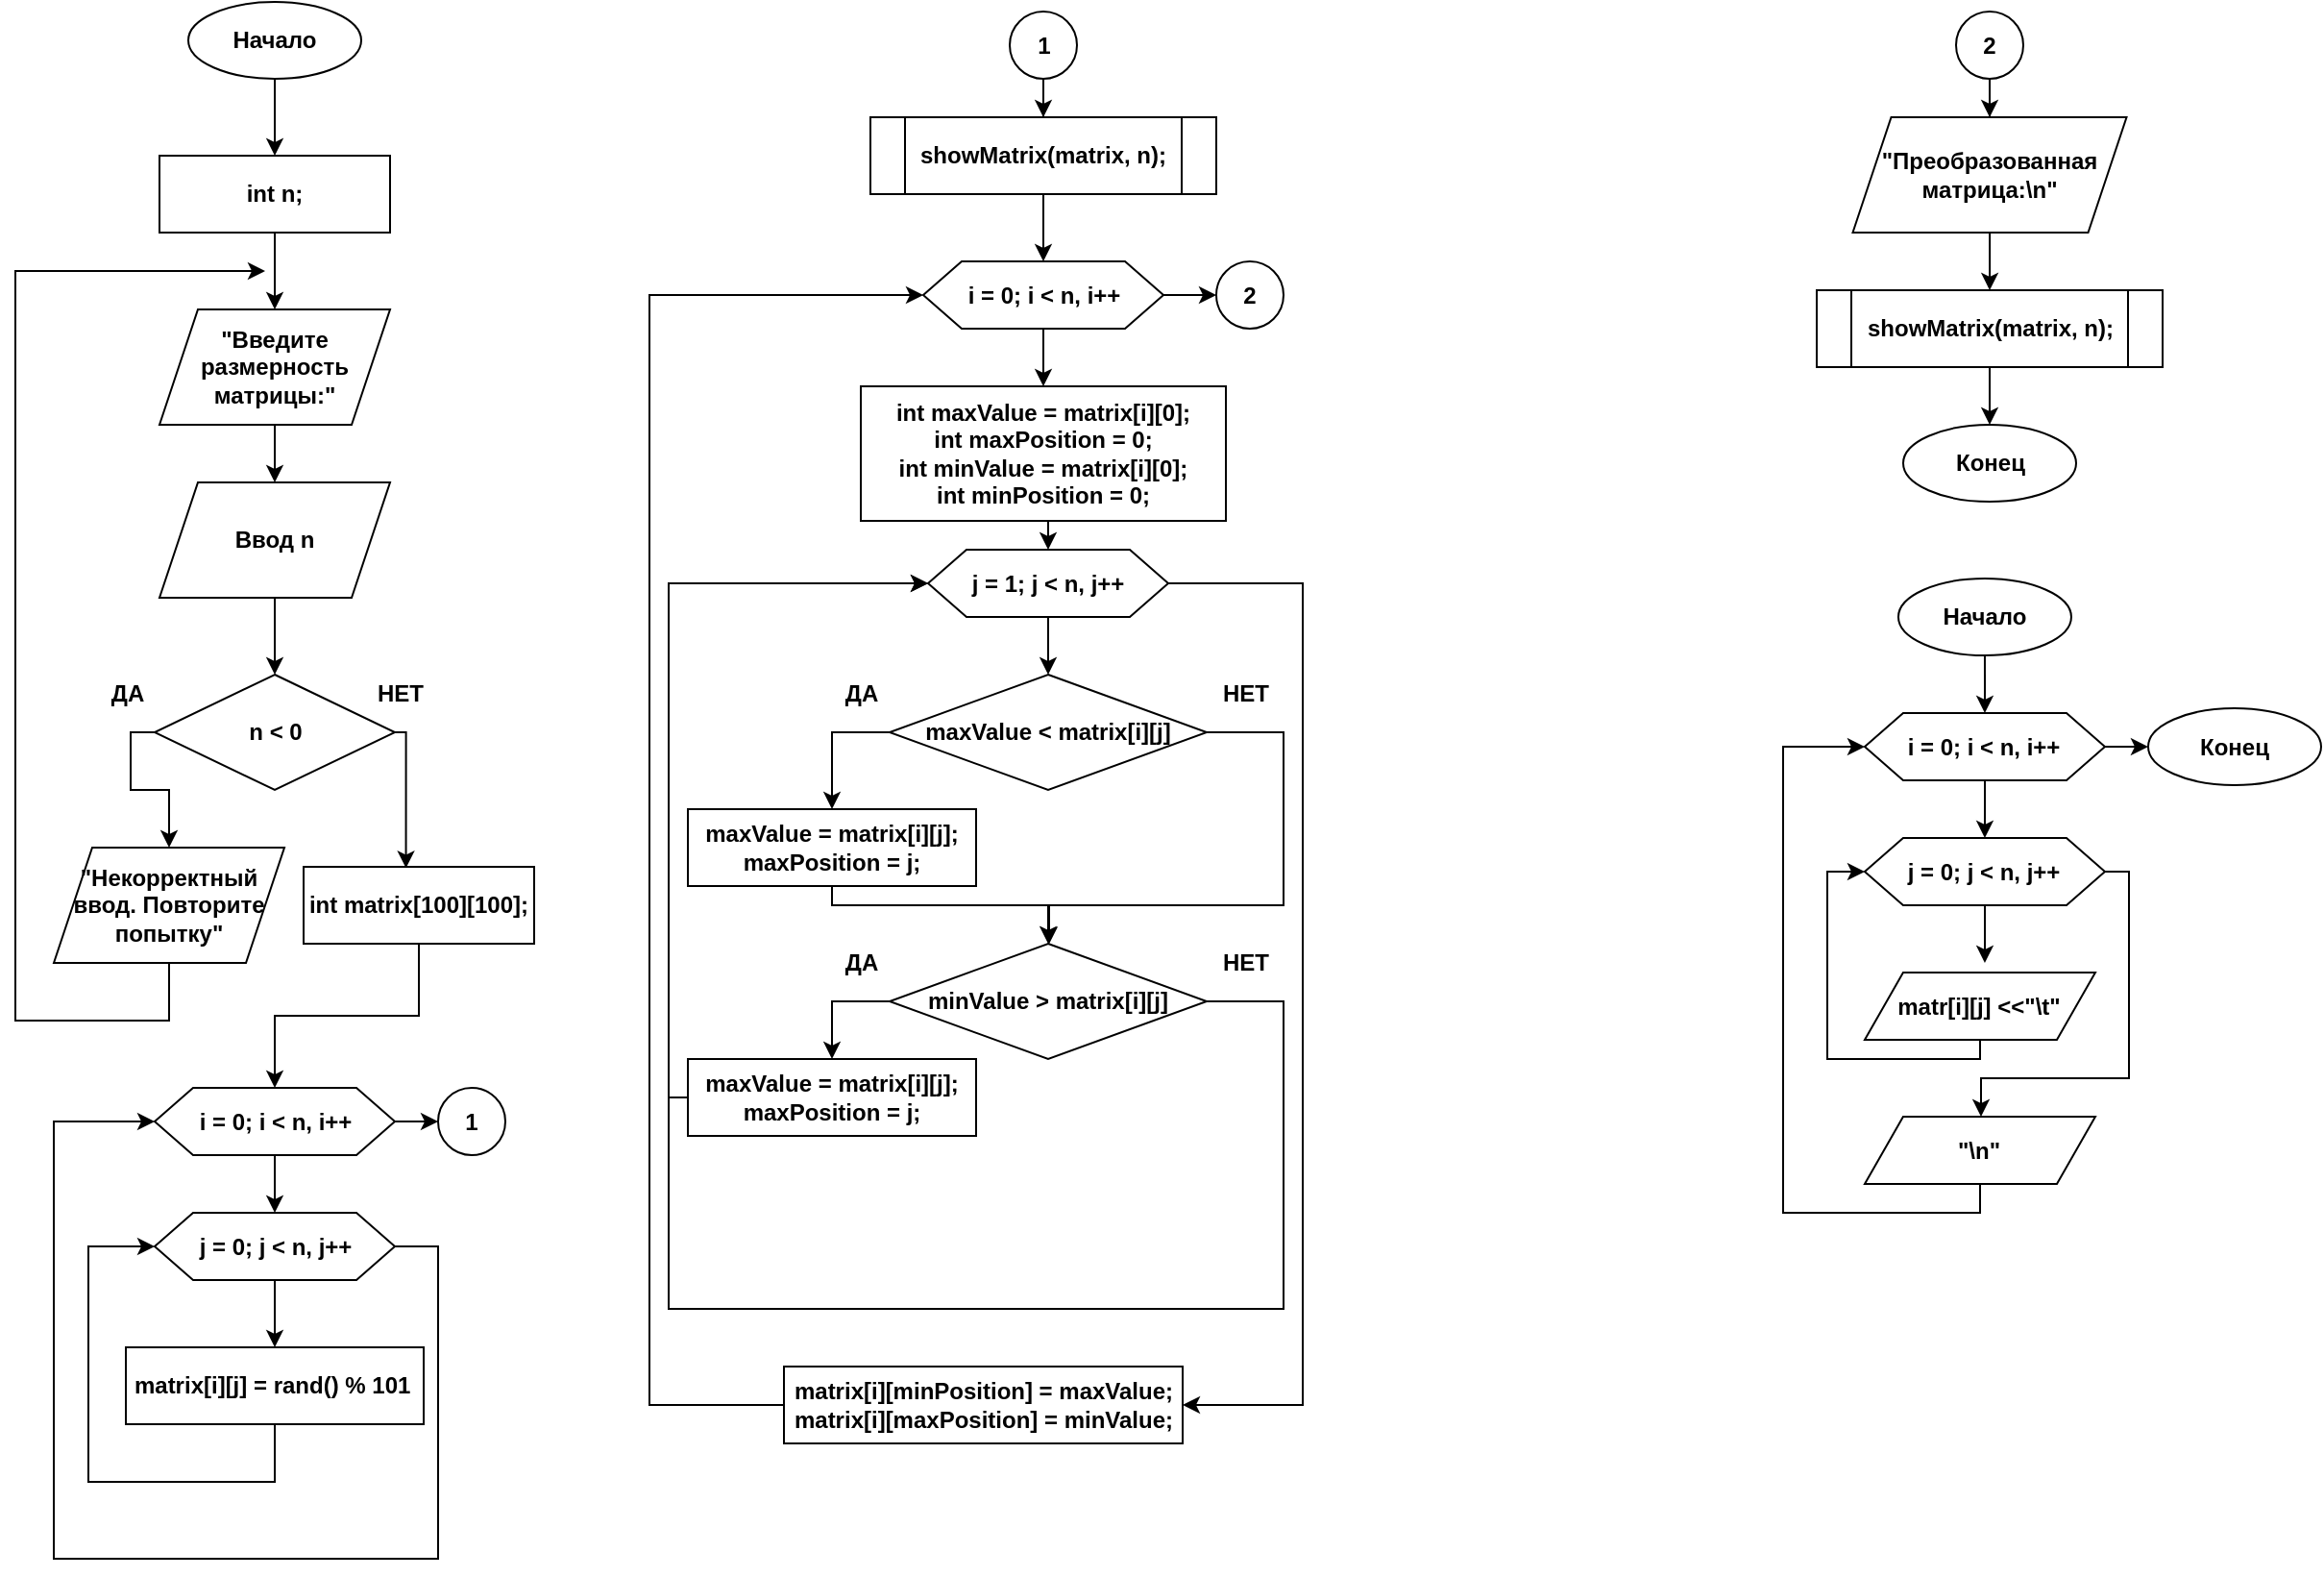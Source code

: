 <mxfile version="13.10.9" type="github">
  <diagram id="9umLnRDaOeLDURVIAsYT" name="Страница 1">
    <mxGraphModel dx="705" dy="304" grid="1" gridSize="10" guides="1" tooltips="1" connect="1" arrows="1" fold="1" page="1" pageScale="1" pageWidth="827" pageHeight="1169" math="0" shadow="0">
      <root>
        <mxCell id="0" />
        <mxCell id="1" parent="0" />
        <mxCell id="K1xCmPWtskgmcuf9Q6x5-17" style="edgeStyle=orthogonalEdgeStyle;rounded=0;orthogonalLoop=1;jettySize=auto;html=1;entryX=0.5;entryY=0;entryDx=0;entryDy=0;" edge="1" parent="1" source="K1xCmPWtskgmcuf9Q6x5-1" target="K1xCmPWtskgmcuf9Q6x5-15">
          <mxGeometry relative="1" as="geometry" />
        </mxCell>
        <mxCell id="K1xCmPWtskgmcuf9Q6x5-1" value="&lt;b&gt;Начало&lt;/b&gt;" style="ellipse;whiteSpace=wrap;html=1;" vertex="1" parent="1">
          <mxGeometry x="110" y="20" width="90" height="40" as="geometry" />
        </mxCell>
        <mxCell id="K1xCmPWtskgmcuf9Q6x5-2" value="&lt;b&gt;Конец&lt;/b&gt;" style="ellipse;whiteSpace=wrap;html=1;" vertex="1" parent="1">
          <mxGeometry x="1002.5" y="240" width="90" height="40" as="geometry" />
        </mxCell>
        <mxCell id="K1xCmPWtskgmcuf9Q6x5-6" style="edgeStyle=orthogonalEdgeStyle;rounded=0;orthogonalLoop=1;jettySize=auto;html=1;entryX=0.5;entryY=0;entryDx=0;entryDy=0;" edge="1" parent="1" source="K1xCmPWtskgmcuf9Q6x5-3" target="K1xCmPWtskgmcuf9Q6x5-4">
          <mxGeometry relative="1" as="geometry" />
        </mxCell>
        <mxCell id="K1xCmPWtskgmcuf9Q6x5-3" value="&quot;Введите размерность матрицы:&quot;" style="shape=parallelogram;perimeter=parallelogramPerimeter;whiteSpace=wrap;html=1;fixedSize=1;fontStyle=1" vertex="1" parent="1">
          <mxGeometry x="95" y="180" width="120" height="60" as="geometry" />
        </mxCell>
        <mxCell id="K1xCmPWtskgmcuf9Q6x5-8" style="edgeStyle=orthogonalEdgeStyle;rounded=0;orthogonalLoop=1;jettySize=auto;html=1;entryX=0.5;entryY=0;entryDx=0;entryDy=0;" edge="1" parent="1" source="K1xCmPWtskgmcuf9Q6x5-4" target="K1xCmPWtskgmcuf9Q6x5-7">
          <mxGeometry relative="1" as="geometry" />
        </mxCell>
        <mxCell id="K1xCmPWtskgmcuf9Q6x5-4" value="Ввод n" style="shape=parallelogram;perimeter=parallelogramPerimeter;whiteSpace=wrap;html=1;fixedSize=1;fontStyle=1" vertex="1" parent="1">
          <mxGeometry x="95" y="270" width="120" height="60" as="geometry" />
        </mxCell>
        <mxCell id="K1xCmPWtskgmcuf9Q6x5-11" style="edgeStyle=orthogonalEdgeStyle;rounded=0;orthogonalLoop=1;jettySize=auto;html=1;" edge="1" parent="1" source="K1xCmPWtskgmcuf9Q6x5-7" target="K1xCmPWtskgmcuf9Q6x5-9">
          <mxGeometry relative="1" as="geometry">
            <Array as="points">
              <mxPoint x="80" y="400" />
              <mxPoint x="80" y="430" />
              <mxPoint x="100" y="430" />
            </Array>
          </mxGeometry>
        </mxCell>
        <mxCell id="K1xCmPWtskgmcuf9Q6x5-18" style="edgeStyle=orthogonalEdgeStyle;rounded=0;orthogonalLoop=1;jettySize=auto;html=1;entryX=0.444;entryY=0.017;entryDx=0;entryDy=0;entryPerimeter=0;" edge="1" parent="1" source="K1xCmPWtskgmcuf9Q6x5-7" target="K1xCmPWtskgmcuf9Q6x5-13">
          <mxGeometry relative="1" as="geometry">
            <Array as="points">
              <mxPoint x="223" y="400" />
            </Array>
          </mxGeometry>
        </mxCell>
        <mxCell id="K1xCmPWtskgmcuf9Q6x5-7" value="n &amp;lt; 0" style="rhombus;whiteSpace=wrap;html=1;fontStyle=1" vertex="1" parent="1">
          <mxGeometry x="92.5" y="370" width="125" height="60" as="geometry" />
        </mxCell>
        <mxCell id="K1xCmPWtskgmcuf9Q6x5-12" style="edgeStyle=orthogonalEdgeStyle;rounded=0;orthogonalLoop=1;jettySize=auto;html=1;" edge="1" parent="1" source="K1xCmPWtskgmcuf9Q6x5-9">
          <mxGeometry relative="1" as="geometry">
            <mxPoint x="150" y="160" as="targetPoint" />
            <Array as="points">
              <mxPoint x="100" y="550" />
              <mxPoint x="20" y="550" />
              <mxPoint x="20" y="160" />
              <mxPoint x="140" y="160" />
            </Array>
          </mxGeometry>
        </mxCell>
        <mxCell id="K1xCmPWtskgmcuf9Q6x5-9" value="&quot;Некорректный ввод. Повторите попытку&quot;" style="shape=parallelogram;perimeter=parallelogramPerimeter;whiteSpace=wrap;html=1;fixedSize=1;fontStyle=1" vertex="1" parent="1">
          <mxGeometry x="40" y="460" width="120" height="60" as="geometry" />
        </mxCell>
        <mxCell id="K1xCmPWtskgmcuf9Q6x5-26" style="edgeStyle=orthogonalEdgeStyle;rounded=0;orthogonalLoop=1;jettySize=auto;html=1;entryX=0.5;entryY=0;entryDx=0;entryDy=0;" edge="1" parent="1" source="K1xCmPWtskgmcuf9Q6x5-13" target="K1xCmPWtskgmcuf9Q6x5-24">
          <mxGeometry relative="1" as="geometry" />
        </mxCell>
        <mxCell id="K1xCmPWtskgmcuf9Q6x5-13" value="int matrix[100][100];" style="rounded=0;whiteSpace=wrap;html=1;fontStyle=1" vertex="1" parent="1">
          <mxGeometry x="170" y="470" width="120" height="40" as="geometry" />
        </mxCell>
        <mxCell id="K1xCmPWtskgmcuf9Q6x5-16" style="edgeStyle=orthogonalEdgeStyle;rounded=0;orthogonalLoop=1;jettySize=auto;html=1;entryX=0.5;entryY=0;entryDx=0;entryDy=0;" edge="1" parent="1" source="K1xCmPWtskgmcuf9Q6x5-15" target="K1xCmPWtskgmcuf9Q6x5-3">
          <mxGeometry relative="1" as="geometry" />
        </mxCell>
        <mxCell id="K1xCmPWtskgmcuf9Q6x5-15" value="int n;" style="rounded=0;whiteSpace=wrap;html=1;fontStyle=1" vertex="1" parent="1">
          <mxGeometry x="95" y="100" width="120" height="40" as="geometry" />
        </mxCell>
        <mxCell id="K1xCmPWtskgmcuf9Q6x5-19" value="&lt;b&gt;ДА&lt;/b&gt;" style="text;html=1;align=center;verticalAlign=middle;resizable=0;points=[];autosize=1;" vertex="1" parent="1">
          <mxGeometry x="62.5" y="370" width="30" height="20" as="geometry" />
        </mxCell>
        <mxCell id="K1xCmPWtskgmcuf9Q6x5-20" value="&lt;b&gt;НЕТ&lt;/b&gt;" style="text;html=1;align=center;verticalAlign=middle;resizable=0;points=[];autosize=1;" vertex="1" parent="1">
          <mxGeometry x="200" y="370" width="40" height="20" as="geometry" />
        </mxCell>
        <mxCell id="K1xCmPWtskgmcuf9Q6x5-27" style="edgeStyle=orthogonalEdgeStyle;rounded=0;orthogonalLoop=1;jettySize=auto;html=1;entryX=0.5;entryY=0;entryDx=0;entryDy=0;" edge="1" parent="1" source="K1xCmPWtskgmcuf9Q6x5-24" target="K1xCmPWtskgmcuf9Q6x5-25">
          <mxGeometry relative="1" as="geometry" />
        </mxCell>
        <mxCell id="K1xCmPWtskgmcuf9Q6x5-33" style="edgeStyle=orthogonalEdgeStyle;rounded=0;orthogonalLoop=1;jettySize=auto;html=1;entryX=0;entryY=0.5;entryDx=0;entryDy=0;" edge="1" parent="1" source="K1xCmPWtskgmcuf9Q6x5-24" target="K1xCmPWtskgmcuf9Q6x5-32">
          <mxGeometry relative="1" as="geometry" />
        </mxCell>
        <mxCell id="K1xCmPWtskgmcuf9Q6x5-24" value="&lt;b&gt;i = 0; i &amp;lt; n, i++&lt;/b&gt;" style="shape=hexagon;perimeter=hexagonPerimeter2;whiteSpace=wrap;html=1;fixedSize=1;" vertex="1" parent="1">
          <mxGeometry x="92.5" y="585" width="125" height="35" as="geometry" />
        </mxCell>
        <mxCell id="K1xCmPWtskgmcuf9Q6x5-29" style="edgeStyle=orthogonalEdgeStyle;rounded=0;orthogonalLoop=1;jettySize=auto;html=1;entryX=0.5;entryY=0;entryDx=0;entryDy=0;" edge="1" parent="1" source="K1xCmPWtskgmcuf9Q6x5-25" target="K1xCmPWtskgmcuf9Q6x5-28">
          <mxGeometry relative="1" as="geometry" />
        </mxCell>
        <mxCell id="K1xCmPWtskgmcuf9Q6x5-31" style="edgeStyle=orthogonalEdgeStyle;rounded=0;orthogonalLoop=1;jettySize=auto;html=1;entryX=0;entryY=0.5;entryDx=0;entryDy=0;" edge="1" parent="1" source="K1xCmPWtskgmcuf9Q6x5-25" target="K1xCmPWtskgmcuf9Q6x5-24">
          <mxGeometry relative="1" as="geometry">
            <Array as="points">
              <mxPoint x="240" y="668" />
              <mxPoint x="240" y="830" />
              <mxPoint x="40" y="830" />
              <mxPoint x="40" y="603" />
            </Array>
          </mxGeometry>
        </mxCell>
        <mxCell id="K1xCmPWtskgmcuf9Q6x5-25" value="&lt;b&gt;j = 0; j &amp;lt; n, j++&lt;/b&gt;" style="shape=hexagon;perimeter=hexagonPerimeter2;whiteSpace=wrap;html=1;fixedSize=1;" vertex="1" parent="1">
          <mxGeometry x="92.5" y="650" width="125" height="35" as="geometry" />
        </mxCell>
        <mxCell id="K1xCmPWtskgmcuf9Q6x5-30" style="edgeStyle=orthogonalEdgeStyle;rounded=0;orthogonalLoop=1;jettySize=auto;html=1;entryX=0;entryY=0.5;entryDx=0;entryDy=0;" edge="1" parent="1" source="K1xCmPWtskgmcuf9Q6x5-28" target="K1xCmPWtskgmcuf9Q6x5-25">
          <mxGeometry relative="1" as="geometry">
            <Array as="points">
              <mxPoint x="155" y="790" />
              <mxPoint x="58" y="790" />
              <mxPoint x="58" y="668" />
            </Array>
          </mxGeometry>
        </mxCell>
        <mxCell id="K1xCmPWtskgmcuf9Q6x5-28" value="matrix[i][j] = rand() % 101&amp;nbsp;" style="rounded=0;whiteSpace=wrap;html=1;fontStyle=1" vertex="1" parent="1">
          <mxGeometry x="77.5" y="720" width="155" height="40" as="geometry" />
        </mxCell>
        <mxCell id="K1xCmPWtskgmcuf9Q6x5-32" value="1" style="ellipse;whiteSpace=wrap;html=1;aspect=fixed;fontStyle=1" vertex="1" parent="1">
          <mxGeometry x="240" y="585" width="35" height="35" as="geometry" />
        </mxCell>
        <mxCell id="K1xCmPWtskgmcuf9Q6x5-36" style="edgeStyle=orthogonalEdgeStyle;rounded=0;orthogonalLoop=1;jettySize=auto;html=1;entryX=0.5;entryY=0;entryDx=0;entryDy=0;" edge="1" parent="1" source="K1xCmPWtskgmcuf9Q6x5-34" target="K1xCmPWtskgmcuf9Q6x5-35">
          <mxGeometry relative="1" as="geometry" />
        </mxCell>
        <mxCell id="K1xCmPWtskgmcuf9Q6x5-34" value="1" style="ellipse;whiteSpace=wrap;html=1;aspect=fixed;fontStyle=1" vertex="1" parent="1">
          <mxGeometry x="537.5" y="25" width="35" height="35" as="geometry" />
        </mxCell>
        <mxCell id="K1xCmPWtskgmcuf9Q6x5-77" style="edgeStyle=orthogonalEdgeStyle;rounded=0;orthogonalLoop=1;jettySize=auto;html=1;entryX=0.5;entryY=0;entryDx=0;entryDy=0;" edge="1" parent="1" source="K1xCmPWtskgmcuf9Q6x5-35" target="K1xCmPWtskgmcuf9Q6x5-48">
          <mxGeometry relative="1" as="geometry" />
        </mxCell>
        <mxCell id="K1xCmPWtskgmcuf9Q6x5-35" value="showMatrix(matrix, n);" style="shape=process;whiteSpace=wrap;html=1;backgroundOutline=1;fontStyle=1" vertex="1" parent="1">
          <mxGeometry x="465" y="80" width="180" height="40" as="geometry" />
        </mxCell>
        <mxCell id="K1xCmPWtskgmcuf9Q6x5-47" style="edgeStyle=orthogonalEdgeStyle;rounded=0;orthogonalLoop=1;jettySize=auto;html=1;entryX=0;entryY=0.5;entryDx=0;entryDy=0;" edge="1" parent="1" source="K1xCmPWtskgmcuf9Q6x5-48" target="K1xCmPWtskgmcuf9Q6x5-79">
          <mxGeometry relative="1" as="geometry">
            <mxPoint x="640" y="172.5" as="targetPoint" />
          </mxGeometry>
        </mxCell>
        <mxCell id="K1xCmPWtskgmcuf9Q6x5-75" style="edgeStyle=orthogonalEdgeStyle;rounded=0;orthogonalLoop=1;jettySize=auto;html=1;entryX=0.5;entryY=0;entryDx=0;entryDy=0;" edge="1" parent="1" source="K1xCmPWtskgmcuf9Q6x5-48" target="K1xCmPWtskgmcuf9Q6x5-53">
          <mxGeometry relative="1" as="geometry" />
        </mxCell>
        <mxCell id="K1xCmPWtskgmcuf9Q6x5-48" value="&lt;b&gt;i = 0; i &amp;lt; n, i++&lt;/b&gt;" style="shape=hexagon;perimeter=hexagonPerimeter2;whiteSpace=wrap;html=1;fixedSize=1;" vertex="1" parent="1">
          <mxGeometry x="492.5" y="155" width="125" height="35" as="geometry" />
        </mxCell>
        <mxCell id="K1xCmPWtskgmcuf9Q6x5-69" style="edgeStyle=orthogonalEdgeStyle;rounded=0;orthogonalLoop=1;jettySize=auto;html=1;entryX=0.5;entryY=0;entryDx=0;entryDy=0;" edge="1" parent="1" source="K1xCmPWtskgmcuf9Q6x5-51" target="K1xCmPWtskgmcuf9Q6x5-55">
          <mxGeometry relative="1" as="geometry">
            <mxPoint x="557.5" y="360" as="targetPoint" />
          </mxGeometry>
        </mxCell>
        <mxCell id="K1xCmPWtskgmcuf9Q6x5-72" style="edgeStyle=orthogonalEdgeStyle;rounded=0;orthogonalLoop=1;jettySize=auto;html=1;entryX=1;entryY=0.5;entryDx=0;entryDy=0;" edge="1" parent="1" source="K1xCmPWtskgmcuf9Q6x5-51" target="K1xCmPWtskgmcuf9Q6x5-70">
          <mxGeometry relative="1" as="geometry">
            <Array as="points">
              <mxPoint x="690" y="323" />
              <mxPoint x="690" y="750" />
            </Array>
          </mxGeometry>
        </mxCell>
        <mxCell id="K1xCmPWtskgmcuf9Q6x5-51" value="&lt;b&gt;j = 1; j &amp;lt; n, j++&lt;/b&gt;" style="shape=hexagon;perimeter=hexagonPerimeter2;whiteSpace=wrap;html=1;fixedSize=1;" vertex="1" parent="1">
          <mxGeometry x="495" y="305" width="125" height="35" as="geometry" />
        </mxCell>
        <mxCell id="K1xCmPWtskgmcuf9Q6x5-78" style="edgeStyle=orthogonalEdgeStyle;rounded=0;orthogonalLoop=1;jettySize=auto;html=1;entryX=0.5;entryY=0;entryDx=0;entryDy=0;" edge="1" parent="1" source="K1xCmPWtskgmcuf9Q6x5-53" target="K1xCmPWtskgmcuf9Q6x5-51">
          <mxGeometry relative="1" as="geometry">
            <Array as="points">
              <mxPoint x="558" y="290" />
            </Array>
          </mxGeometry>
        </mxCell>
        <mxCell id="K1xCmPWtskgmcuf9Q6x5-53" value="&lt;div&gt;int maxValue = matrix[i][0];&lt;/div&gt;&lt;div&gt;&lt;span&gt;		&lt;/span&gt;int maxPosition = 0;&lt;/div&gt;&lt;div&gt;&lt;span&gt;		&lt;/span&gt;int minValue = matrix[i][0];&lt;/div&gt;&lt;div&gt;&lt;span&gt;		&lt;/span&gt;int minPosition = 0;&lt;/div&gt;" style="rounded=0;whiteSpace=wrap;html=1;fontStyle=1" vertex="1" parent="1">
          <mxGeometry x="460" y="220" width="190" height="70" as="geometry" />
        </mxCell>
        <mxCell id="K1xCmPWtskgmcuf9Q6x5-57" style="edgeStyle=orthogonalEdgeStyle;rounded=0;orthogonalLoop=1;jettySize=auto;html=1;entryX=0.5;entryY=0;entryDx=0;entryDy=0;" edge="1" parent="1" source="K1xCmPWtskgmcuf9Q6x5-55" target="K1xCmPWtskgmcuf9Q6x5-56">
          <mxGeometry relative="1" as="geometry">
            <Array as="points">
              <mxPoint x="445" y="400" />
            </Array>
          </mxGeometry>
        </mxCell>
        <mxCell id="K1xCmPWtskgmcuf9Q6x5-60" style="edgeStyle=orthogonalEdgeStyle;rounded=0;orthogonalLoop=1;jettySize=auto;html=1;" edge="1" parent="1" source="K1xCmPWtskgmcuf9Q6x5-55" target="K1xCmPWtskgmcuf9Q6x5-58">
          <mxGeometry relative="1" as="geometry">
            <Array as="points">
              <mxPoint x="680" y="400" />
              <mxPoint x="680" y="490" />
              <mxPoint x="558" y="490" />
            </Array>
          </mxGeometry>
        </mxCell>
        <mxCell id="K1xCmPWtskgmcuf9Q6x5-55" value="maxValue &amp;lt; matrix[i][j]" style="rhombus;whiteSpace=wrap;html=1;fontStyle=1" vertex="1" parent="1">
          <mxGeometry x="475" y="370" width="165" height="60" as="geometry" />
        </mxCell>
        <mxCell id="K1xCmPWtskgmcuf9Q6x5-59" style="edgeStyle=orthogonalEdgeStyle;rounded=0;orthogonalLoop=1;jettySize=auto;html=1;entryX=0.5;entryY=0;entryDx=0;entryDy=0;" edge="1" parent="1" source="K1xCmPWtskgmcuf9Q6x5-56" target="K1xCmPWtskgmcuf9Q6x5-58">
          <mxGeometry relative="1" as="geometry">
            <Array as="points">
              <mxPoint x="445" y="490" />
              <mxPoint x="558" y="490" />
            </Array>
          </mxGeometry>
        </mxCell>
        <mxCell id="K1xCmPWtskgmcuf9Q6x5-56" value="&lt;div&gt;maxValue = matrix[i][j];&lt;/div&gt;&lt;div&gt;&lt;span&gt;				&lt;/span&gt;maxPosition = j;&lt;/div&gt;" style="rounded=0;whiteSpace=wrap;html=1;fontStyle=1" vertex="1" parent="1">
          <mxGeometry x="370" y="440" width="150" height="40" as="geometry" />
        </mxCell>
        <mxCell id="K1xCmPWtskgmcuf9Q6x5-62" style="edgeStyle=orthogonalEdgeStyle;rounded=0;orthogonalLoop=1;jettySize=auto;html=1;entryX=0.5;entryY=0;entryDx=0;entryDy=0;" edge="1" parent="1" source="K1xCmPWtskgmcuf9Q6x5-58" target="K1xCmPWtskgmcuf9Q6x5-61">
          <mxGeometry relative="1" as="geometry">
            <Array as="points">
              <mxPoint x="445" y="540" />
            </Array>
          </mxGeometry>
        </mxCell>
        <mxCell id="K1xCmPWtskgmcuf9Q6x5-63" style="edgeStyle=orthogonalEdgeStyle;rounded=0;orthogonalLoop=1;jettySize=auto;html=1;entryX=0;entryY=0.5;entryDx=0;entryDy=0;" edge="1" parent="1" source="K1xCmPWtskgmcuf9Q6x5-58" target="K1xCmPWtskgmcuf9Q6x5-51">
          <mxGeometry relative="1" as="geometry">
            <Array as="points">
              <mxPoint x="680" y="540" />
              <mxPoint x="680" y="700" />
              <mxPoint x="360" y="700" />
              <mxPoint x="360" y="323" />
            </Array>
          </mxGeometry>
        </mxCell>
        <mxCell id="K1xCmPWtskgmcuf9Q6x5-58" value="minValue &amp;gt; matrix[i][j]" style="rhombus;whiteSpace=wrap;html=1;fontStyle=1" vertex="1" parent="1">
          <mxGeometry x="475" y="510" width="165" height="60" as="geometry" />
        </mxCell>
        <mxCell id="K1xCmPWtskgmcuf9Q6x5-64" style="edgeStyle=orthogonalEdgeStyle;rounded=0;orthogonalLoop=1;jettySize=auto;html=1;entryX=0;entryY=0.5;entryDx=0;entryDy=0;" edge="1" parent="1" source="K1xCmPWtskgmcuf9Q6x5-61" target="K1xCmPWtskgmcuf9Q6x5-51">
          <mxGeometry relative="1" as="geometry">
            <Array as="points">
              <mxPoint x="360" y="590" />
              <mxPoint x="360" y="323" />
            </Array>
          </mxGeometry>
        </mxCell>
        <mxCell id="K1xCmPWtskgmcuf9Q6x5-61" value="&lt;div&gt;maxValue = matrix[i][j];&lt;/div&gt;&lt;div&gt;&lt;span&gt;				&lt;/span&gt;maxPosition = j;&lt;/div&gt;" style="rounded=0;whiteSpace=wrap;html=1;fontStyle=1" vertex="1" parent="1">
          <mxGeometry x="370" y="570" width="150" height="40" as="geometry" />
        </mxCell>
        <mxCell id="K1xCmPWtskgmcuf9Q6x5-65" value="&lt;b&gt;НЕТ&lt;/b&gt;" style="text;html=1;align=center;verticalAlign=middle;resizable=0;points=[];autosize=1;" vertex="1" parent="1">
          <mxGeometry x="640" y="370" width="40" height="20" as="geometry" />
        </mxCell>
        <mxCell id="K1xCmPWtskgmcuf9Q6x5-66" value="&lt;b&gt;НЕТ&lt;/b&gt;" style="text;html=1;align=center;verticalAlign=middle;resizable=0;points=[];autosize=1;" vertex="1" parent="1">
          <mxGeometry x="640" y="510" width="40" height="20" as="geometry" />
        </mxCell>
        <mxCell id="K1xCmPWtskgmcuf9Q6x5-67" value="&lt;b&gt;ДА&lt;/b&gt;" style="text;html=1;align=center;verticalAlign=middle;resizable=0;points=[];autosize=1;" vertex="1" parent="1">
          <mxGeometry x="445" y="370" width="30" height="20" as="geometry" />
        </mxCell>
        <mxCell id="K1xCmPWtskgmcuf9Q6x5-68" value="&lt;b&gt;ДА&lt;/b&gt;" style="text;html=1;align=center;verticalAlign=middle;resizable=0;points=[];autosize=1;" vertex="1" parent="1">
          <mxGeometry x="445" y="510" width="30" height="20" as="geometry" />
        </mxCell>
        <mxCell id="K1xCmPWtskgmcuf9Q6x5-73" style="edgeStyle=orthogonalEdgeStyle;rounded=0;orthogonalLoop=1;jettySize=auto;html=1;entryX=0;entryY=0.5;entryDx=0;entryDy=0;" edge="1" parent="1" source="K1xCmPWtskgmcuf9Q6x5-70" target="K1xCmPWtskgmcuf9Q6x5-48">
          <mxGeometry relative="1" as="geometry">
            <Array as="points">
              <mxPoint x="350" y="750" />
              <mxPoint x="350" y="173" />
            </Array>
          </mxGeometry>
        </mxCell>
        <mxCell id="K1xCmPWtskgmcuf9Q6x5-70" value="&lt;div&gt;matrix[i][minPosition] = maxValue;&lt;/div&gt;&lt;div&gt;&lt;span&gt;		&lt;/span&gt;matrix[i][maxPosition] = minValue;&lt;/div&gt;" style="rounded=0;whiteSpace=wrap;html=1;fontStyle=1" vertex="1" parent="1">
          <mxGeometry x="420" y="730" width="207.5" height="40" as="geometry" />
        </mxCell>
        <mxCell id="K1xCmPWtskgmcuf9Q6x5-79" value="2" style="ellipse;whiteSpace=wrap;html=1;aspect=fixed;fontStyle=1" vertex="1" parent="1">
          <mxGeometry x="645" y="155" width="35" height="35" as="geometry" />
        </mxCell>
        <mxCell id="K1xCmPWtskgmcuf9Q6x5-83" style="edgeStyle=orthogonalEdgeStyle;rounded=0;orthogonalLoop=1;jettySize=auto;html=1;entryX=0.5;entryY=0;entryDx=0;entryDy=0;" edge="1" parent="1" source="K1xCmPWtskgmcuf9Q6x5-80" target="K1xCmPWtskgmcuf9Q6x5-81">
          <mxGeometry relative="1" as="geometry" />
        </mxCell>
        <mxCell id="K1xCmPWtskgmcuf9Q6x5-80" value="2" style="ellipse;whiteSpace=wrap;html=1;aspect=fixed;fontStyle=1" vertex="1" parent="1">
          <mxGeometry x="1030" y="25" width="35" height="35" as="geometry" />
        </mxCell>
        <mxCell id="K1xCmPWtskgmcuf9Q6x5-85" style="edgeStyle=orthogonalEdgeStyle;rounded=0;orthogonalLoop=1;jettySize=auto;html=1;entryX=0.5;entryY=0;entryDx=0;entryDy=0;" edge="1" parent="1" source="K1xCmPWtskgmcuf9Q6x5-81" target="K1xCmPWtskgmcuf9Q6x5-84">
          <mxGeometry relative="1" as="geometry" />
        </mxCell>
        <mxCell id="K1xCmPWtskgmcuf9Q6x5-81" value="&quot;Преобразованная матрица:\n&quot;" style="shape=parallelogram;perimeter=parallelogramPerimeter;whiteSpace=wrap;html=1;fixedSize=1;fontStyle=1" vertex="1" parent="1">
          <mxGeometry x="976.25" y="80" width="142.5" height="60" as="geometry" />
        </mxCell>
        <mxCell id="K1xCmPWtskgmcuf9Q6x5-86" style="edgeStyle=orthogonalEdgeStyle;rounded=0;orthogonalLoop=1;jettySize=auto;html=1;entryX=0.5;entryY=0;entryDx=0;entryDy=0;" edge="1" parent="1" source="K1xCmPWtskgmcuf9Q6x5-84" target="K1xCmPWtskgmcuf9Q6x5-2">
          <mxGeometry relative="1" as="geometry" />
        </mxCell>
        <mxCell id="K1xCmPWtskgmcuf9Q6x5-84" value="showMatrix(matrix, n);" style="shape=process;whiteSpace=wrap;html=1;backgroundOutline=1;fontStyle=1" vertex="1" parent="1">
          <mxGeometry x="957.5" y="170" width="180" height="40" as="geometry" />
        </mxCell>
        <mxCell id="K1xCmPWtskgmcuf9Q6x5-98" style="edgeStyle=orthogonalEdgeStyle;rounded=0;orthogonalLoop=1;jettySize=auto;html=1;entryX=0.5;entryY=0;entryDx=0;entryDy=0;" edge="1" parent="1" source="K1xCmPWtskgmcuf9Q6x5-87" target="K1xCmPWtskgmcuf9Q6x5-91">
          <mxGeometry relative="1" as="geometry" />
        </mxCell>
        <mxCell id="K1xCmPWtskgmcuf9Q6x5-87" value="&lt;b&gt;Начало&lt;/b&gt;" style="ellipse;whiteSpace=wrap;html=1;" vertex="1" parent="1">
          <mxGeometry x="999.98" y="320" width="90" height="40" as="geometry" />
        </mxCell>
        <mxCell id="K1xCmPWtskgmcuf9Q6x5-88" value="&lt;b&gt;Конец&lt;/b&gt;" style="ellipse;whiteSpace=wrap;html=1;" vertex="1" parent="1">
          <mxGeometry x="1130" y="387.5" width="90" height="40" as="geometry" />
        </mxCell>
        <mxCell id="K1xCmPWtskgmcuf9Q6x5-89" style="edgeStyle=orthogonalEdgeStyle;rounded=0;orthogonalLoop=1;jettySize=auto;html=1;entryX=0.5;entryY=0;entryDx=0;entryDy=0;" edge="1" parent="1" source="K1xCmPWtskgmcuf9Q6x5-91" target="K1xCmPWtskgmcuf9Q6x5-94">
          <mxGeometry relative="1" as="geometry" />
        </mxCell>
        <mxCell id="K1xCmPWtskgmcuf9Q6x5-90" style="edgeStyle=orthogonalEdgeStyle;rounded=0;orthogonalLoop=1;jettySize=auto;html=1;entryX=0;entryY=0.5;entryDx=0;entryDy=0;" edge="1" parent="1" source="K1xCmPWtskgmcuf9Q6x5-91">
          <mxGeometry relative="1" as="geometry">
            <mxPoint x="1129.98" y="407.5" as="targetPoint" />
          </mxGeometry>
        </mxCell>
        <mxCell id="K1xCmPWtskgmcuf9Q6x5-91" value="&lt;b&gt;i = 0; i &amp;lt; n, i++&lt;/b&gt;" style="shape=hexagon;perimeter=hexagonPerimeter2;whiteSpace=wrap;html=1;fixedSize=1;" vertex="1" parent="1">
          <mxGeometry x="982.48" y="390" width="125" height="35" as="geometry" />
        </mxCell>
        <mxCell id="K1xCmPWtskgmcuf9Q6x5-100" style="edgeStyle=orthogonalEdgeStyle;rounded=0;orthogonalLoop=1;jettySize=auto;html=1;" edge="1" parent="1" source="K1xCmPWtskgmcuf9Q6x5-94">
          <mxGeometry relative="1" as="geometry">
            <mxPoint x="1044.98" y="520" as="targetPoint" />
          </mxGeometry>
        </mxCell>
        <mxCell id="K1xCmPWtskgmcuf9Q6x5-104" style="edgeStyle=orthogonalEdgeStyle;rounded=0;orthogonalLoop=1;jettySize=auto;html=1;" edge="1" parent="1" source="K1xCmPWtskgmcuf9Q6x5-94" target="K1xCmPWtskgmcuf9Q6x5-101">
          <mxGeometry relative="1" as="geometry">
            <Array as="points">
              <mxPoint x="1120" y="472" />
              <mxPoint x="1120" y="580" />
              <mxPoint x="1043" y="580" />
            </Array>
          </mxGeometry>
        </mxCell>
        <mxCell id="K1xCmPWtskgmcuf9Q6x5-94" value="&lt;b&gt;j = 0; j &amp;lt; n, j++&lt;/b&gt;" style="shape=hexagon;perimeter=hexagonPerimeter2;whiteSpace=wrap;html=1;fixedSize=1;" vertex="1" parent="1">
          <mxGeometry x="982.48" y="455" width="125" height="35" as="geometry" />
        </mxCell>
        <mxCell id="K1xCmPWtskgmcuf9Q6x5-102" style="edgeStyle=orthogonalEdgeStyle;rounded=0;orthogonalLoop=1;jettySize=auto;html=1;entryX=0;entryY=0.5;entryDx=0;entryDy=0;" edge="1" parent="1" source="K1xCmPWtskgmcuf9Q6x5-99" target="K1xCmPWtskgmcuf9Q6x5-94">
          <mxGeometry relative="1" as="geometry">
            <Array as="points">
              <mxPoint x="1043" y="570" />
              <mxPoint x="963" y="570" />
              <mxPoint x="963" y="472" />
            </Array>
          </mxGeometry>
        </mxCell>
        <mxCell id="K1xCmPWtskgmcuf9Q6x5-99" value="matr[i][j] &amp;lt;&amp;lt;&quot;\t&quot;" style="shape=parallelogram;perimeter=parallelogramPerimeter;whiteSpace=wrap;html=1;fixedSize=1;fontStyle=1" vertex="1" parent="1">
          <mxGeometry x="982.48" y="525" width="120" height="35" as="geometry" />
        </mxCell>
        <mxCell id="K1xCmPWtskgmcuf9Q6x5-105" style="edgeStyle=orthogonalEdgeStyle;rounded=0;orthogonalLoop=1;jettySize=auto;html=1;entryX=0;entryY=0.5;entryDx=0;entryDy=0;" edge="1" parent="1" source="K1xCmPWtskgmcuf9Q6x5-101" target="K1xCmPWtskgmcuf9Q6x5-91">
          <mxGeometry relative="1" as="geometry">
            <Array as="points">
              <mxPoint x="1043" y="650" />
              <mxPoint x="940" y="650" />
              <mxPoint x="940" y="408" />
            </Array>
          </mxGeometry>
        </mxCell>
        <mxCell id="K1xCmPWtskgmcuf9Q6x5-101" value="&quot;\n&quot;" style="shape=parallelogram;perimeter=parallelogramPerimeter;whiteSpace=wrap;html=1;fixedSize=1;fontStyle=1" vertex="1" parent="1">
          <mxGeometry x="982.48" y="600" width="120" height="35" as="geometry" />
        </mxCell>
      </root>
    </mxGraphModel>
  </diagram>
</mxfile>
